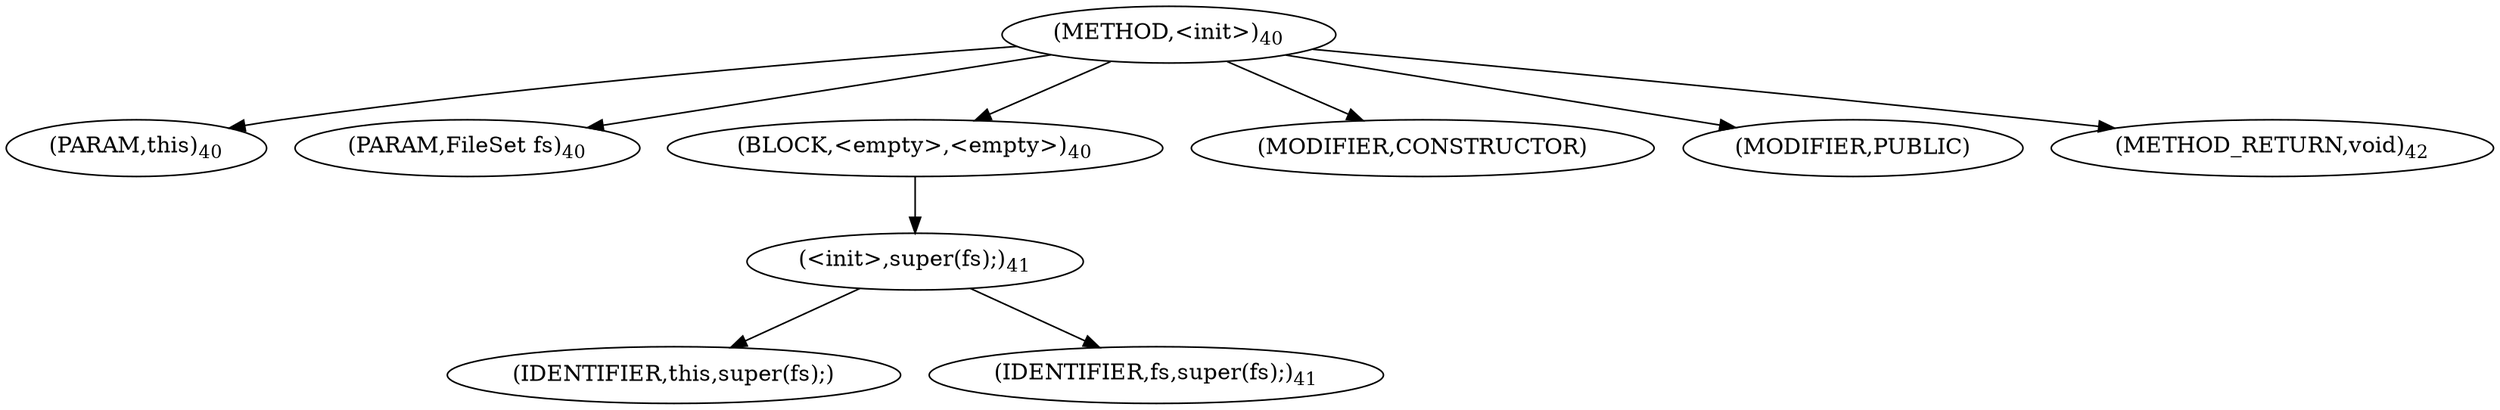 digraph "&lt;init&gt;" {  
"30" [label = <(METHOD,&lt;init&gt;)<SUB>40</SUB>> ]
"4" [label = <(PARAM,this)<SUB>40</SUB>> ]
"31" [label = <(PARAM,FileSet fs)<SUB>40</SUB>> ]
"32" [label = <(BLOCK,&lt;empty&gt;,&lt;empty&gt;)<SUB>40</SUB>> ]
"33" [label = <(&lt;init&gt;,super(fs);)<SUB>41</SUB>> ]
"3" [label = <(IDENTIFIER,this,super(fs);)> ]
"34" [label = <(IDENTIFIER,fs,super(fs);)<SUB>41</SUB>> ]
"35" [label = <(MODIFIER,CONSTRUCTOR)> ]
"36" [label = <(MODIFIER,PUBLIC)> ]
"37" [label = <(METHOD_RETURN,void)<SUB>42</SUB>> ]
  "30" -> "4" 
  "30" -> "31" 
  "30" -> "32" 
  "30" -> "35" 
  "30" -> "36" 
  "30" -> "37" 
  "32" -> "33" 
  "33" -> "3" 
  "33" -> "34" 
}
